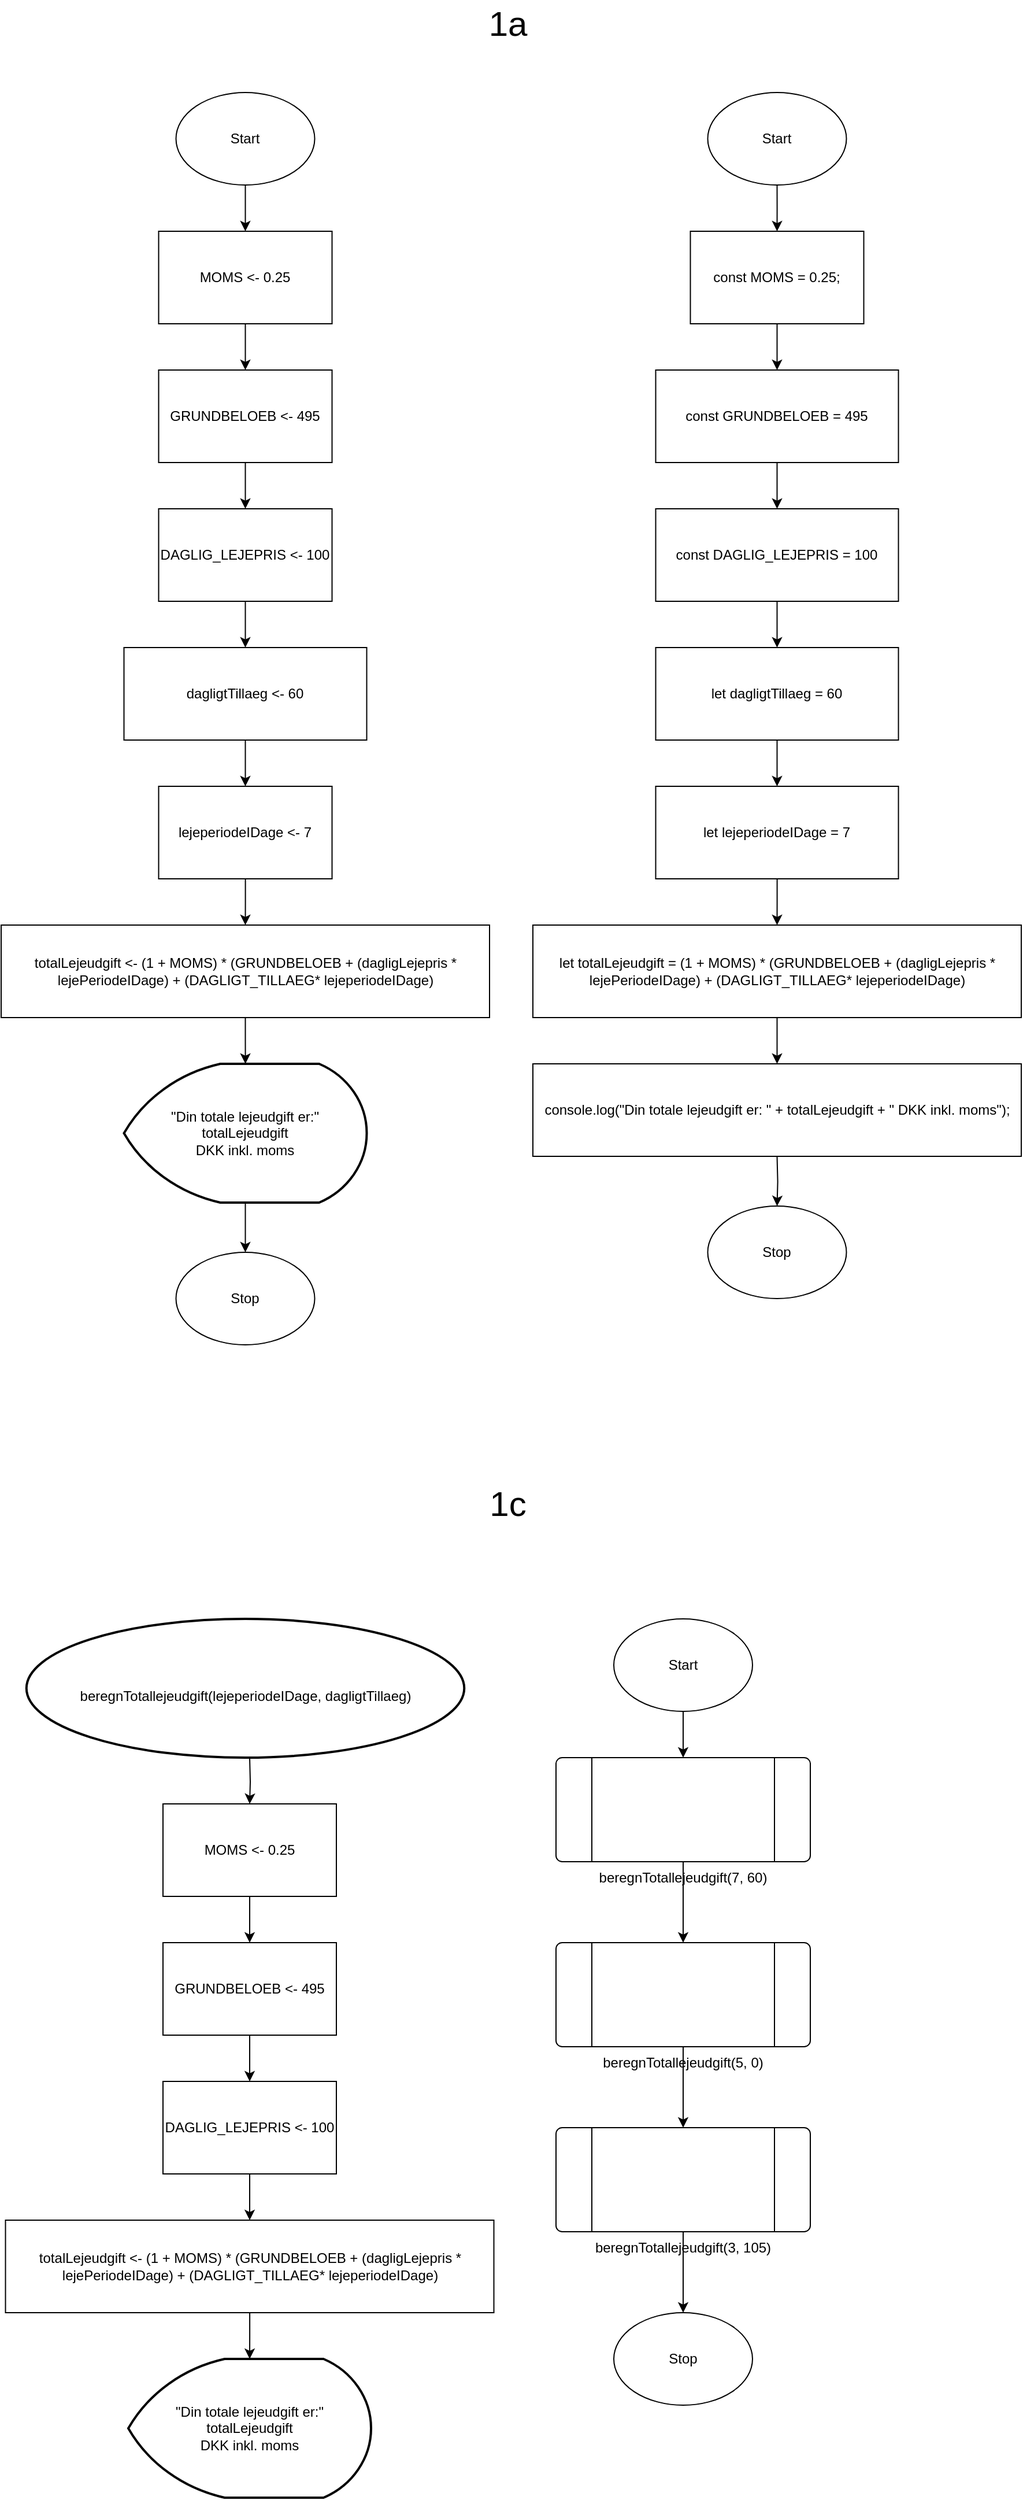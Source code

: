 <mxfile version="14.3.0" type="github">
  <diagram id="wSXU5I3lGnjunX10phB6" name="Page-1">
    <mxGraphModel dx="4203" dy="1604" grid="1" gridSize="10" guides="1" tooltips="1" connect="1" arrows="1" fold="1" page="1" pageScale="1" pageWidth="850" pageHeight="1100" math="0" shadow="0">
      <root>
        <mxCell id="0" />
        <mxCell id="1" parent="0" />
        <mxCell id="H7byK9RQ5cQlbXJq4OIp-8" value="" style="edgeStyle=orthogonalEdgeStyle;rounded=0;orthogonalLoop=1;jettySize=auto;html=1;" parent="1" source="6j2NXDCQ-nHp91OjlaAx-2" target="H7byK9RQ5cQlbXJq4OIp-4" edge="1">
          <mxGeometry relative="1" as="geometry" />
        </mxCell>
        <mxCell id="6j2NXDCQ-nHp91OjlaAx-2" value="Start" style="ellipse;whiteSpace=wrap;html=1;" parent="1" vertex="1">
          <mxGeometry x="211.25" y="120" width="120" height="80" as="geometry" />
        </mxCell>
        <mxCell id="6j2NXDCQ-nHp91OjlaAx-5" value="&lt;div&gt;Stop&lt;/div&gt;" style="ellipse;whiteSpace=wrap;html=1;" parent="1" vertex="1">
          <mxGeometry x="211.25" y="1123" width="120" height="80" as="geometry" />
        </mxCell>
        <mxCell id="H7byK9RQ5cQlbXJq4OIp-10" value="" style="edgeStyle=orthogonalEdgeStyle;rounded=0;orthogonalLoop=1;jettySize=auto;html=1;" parent="1" source="H7byK9RQ5cQlbXJq4OIp-1" target="H7byK9RQ5cQlbXJq4OIp-5" edge="1">
          <mxGeometry relative="1" as="geometry" />
        </mxCell>
        <mxCell id="H7byK9RQ5cQlbXJq4OIp-1" value="GRUNDBELOEB &amp;lt;- 495" style="rounded=0;whiteSpace=wrap;html=1;" parent="1" vertex="1">
          <mxGeometry x="196.25" y="360" width="150" height="80" as="geometry" />
        </mxCell>
        <mxCell id="H7byK9RQ5cQlbXJq4OIp-12" value="" style="edgeStyle=orthogonalEdgeStyle;rounded=0;orthogonalLoop=1;jettySize=auto;html=1;" parent="1" source="H7byK9RQ5cQlbXJq4OIp-2" target="H7byK9RQ5cQlbXJq4OIp-6" edge="1">
          <mxGeometry relative="1" as="geometry" />
        </mxCell>
        <mxCell id="H7byK9RQ5cQlbXJq4OIp-2" value="dagligtTillaeg &amp;lt;- 60" style="rounded=0;whiteSpace=wrap;html=1;" parent="1" vertex="1">
          <mxGeometry x="166.25" y="600" width="210" height="80" as="geometry" />
        </mxCell>
        <mxCell id="H7byK9RQ5cQlbXJq4OIp-14" value="" style="edgeStyle=orthogonalEdgeStyle;rounded=0;orthogonalLoop=1;jettySize=auto;html=1;" parent="1" source="H7byK9RQ5cQlbXJq4OIp-3" target="H7byK9RQ5cQlbXJq4OIp-7" edge="1">
          <mxGeometry relative="1" as="geometry" />
        </mxCell>
        <mxCell id="H7byK9RQ5cQlbXJq4OIp-3" value="totalLejeudgift &amp;lt;- (1 + MOMS) * (GRUNDBELOEB + (dagligLejepris * lejePeriodeIDage) + (DAGLIGT_TILLAEG* lejeperiodeIDage)" style="rounded=0;whiteSpace=wrap;html=1;" parent="1" vertex="1">
          <mxGeometry x="60" y="840" width="422.5" height="80" as="geometry" />
        </mxCell>
        <mxCell id="H7byK9RQ5cQlbXJq4OIp-9" value="" style="edgeStyle=orthogonalEdgeStyle;rounded=0;orthogonalLoop=1;jettySize=auto;html=1;" parent="1" source="H7byK9RQ5cQlbXJq4OIp-4" target="H7byK9RQ5cQlbXJq4OIp-1" edge="1">
          <mxGeometry relative="1" as="geometry" />
        </mxCell>
        <mxCell id="H7byK9RQ5cQlbXJq4OIp-4" value="MOMS &amp;lt;- 0.25" style="rounded=0;whiteSpace=wrap;html=1;" parent="1" vertex="1">
          <mxGeometry x="196.25" y="240" width="150" height="80" as="geometry" />
        </mxCell>
        <mxCell id="H7byK9RQ5cQlbXJq4OIp-11" value="" style="edgeStyle=orthogonalEdgeStyle;rounded=0;orthogonalLoop=1;jettySize=auto;html=1;" parent="1" source="H7byK9RQ5cQlbXJq4OIp-5" target="H7byK9RQ5cQlbXJq4OIp-2" edge="1">
          <mxGeometry relative="1" as="geometry" />
        </mxCell>
        <mxCell id="H7byK9RQ5cQlbXJq4OIp-5" value="DAGLIG_LEJEPRIS &amp;lt;- 100" style="rounded=0;whiteSpace=wrap;html=1;" parent="1" vertex="1">
          <mxGeometry x="196.25" y="480" width="150" height="80" as="geometry" />
        </mxCell>
        <mxCell id="H7byK9RQ5cQlbXJq4OIp-13" value="" style="edgeStyle=orthogonalEdgeStyle;rounded=0;orthogonalLoop=1;jettySize=auto;html=1;" parent="1" source="H7byK9RQ5cQlbXJq4OIp-6" target="H7byK9RQ5cQlbXJq4OIp-3" edge="1">
          <mxGeometry relative="1" as="geometry" />
        </mxCell>
        <mxCell id="H7byK9RQ5cQlbXJq4OIp-6" value="lejeperiodeIDage &amp;lt;- 7" style="rounded=0;whiteSpace=wrap;html=1;" parent="1" vertex="1">
          <mxGeometry x="196.25" y="720" width="150" height="80" as="geometry" />
        </mxCell>
        <mxCell id="H7byK9RQ5cQlbXJq4OIp-15" value="" style="edgeStyle=orthogonalEdgeStyle;rounded=0;orthogonalLoop=1;jettySize=auto;html=1;" parent="1" source="H7byK9RQ5cQlbXJq4OIp-7" target="6j2NXDCQ-nHp91OjlaAx-5" edge="1">
          <mxGeometry relative="1" as="geometry" />
        </mxCell>
        <mxCell id="H7byK9RQ5cQlbXJq4OIp-7" value="&lt;div&gt;&quot;Din totale lejeudgift er:&quot;&lt;/div&gt;&lt;div&gt;totalLejeudgift&lt;/div&gt;&lt;div&gt;DKK inkl. moms&lt;br&gt;&lt;/div&gt;" style="strokeWidth=2;html=1;shape=mxgraph.flowchart.display;whiteSpace=wrap;" parent="1" vertex="1">
          <mxGeometry x="166.25" y="960" width="210" height="120" as="geometry" />
        </mxCell>
        <mxCell id="H7byK9RQ5cQlbXJq4OIp-16" value="1a" style="text;html=1;align=center;verticalAlign=middle;resizable=0;points=[];autosize=1;fontSize=30;" parent="1" vertex="1">
          <mxGeometry x="472.5" y="40" width="50" height="40" as="geometry" />
        </mxCell>
        <mxCell id="H7byK9RQ5cQlbXJq4OIp-36" value="" style="edgeStyle=orthogonalEdgeStyle;rounded=0;orthogonalLoop=1;jettySize=auto;html=1;" parent="1" source="H7byK9RQ5cQlbXJq4OIp-24" target="H7byK9RQ5cQlbXJq4OIp-25" edge="1">
          <mxGeometry relative="1" as="geometry" />
        </mxCell>
        <mxCell id="H7byK9RQ5cQlbXJq4OIp-24" value="const MOMS = 0.25;" style="rounded=0;whiteSpace=wrap;html=1;" parent="1" vertex="1">
          <mxGeometry x="656.25" y="240" width="150" height="80" as="geometry" />
        </mxCell>
        <mxCell id="H7byK9RQ5cQlbXJq4OIp-35" value="" style="edgeStyle=orthogonalEdgeStyle;rounded=0;orthogonalLoop=1;jettySize=auto;html=1;" parent="1" source="H7byK9RQ5cQlbXJq4OIp-25" target="H7byK9RQ5cQlbXJq4OIp-26" edge="1">
          <mxGeometry relative="1" as="geometry" />
        </mxCell>
        <mxCell id="H7byK9RQ5cQlbXJq4OIp-25" value="const GRUNDBELOEB = 495" style="rounded=0;whiteSpace=wrap;html=1;" parent="1" vertex="1">
          <mxGeometry x="626.25" y="360" width="210" height="80" as="geometry" />
        </mxCell>
        <mxCell id="H7byK9RQ5cQlbXJq4OIp-34" value="" style="edgeStyle=orthogonalEdgeStyle;rounded=0;orthogonalLoop=1;jettySize=auto;html=1;" parent="1" source="H7byK9RQ5cQlbXJq4OIp-26" target="H7byK9RQ5cQlbXJq4OIp-27" edge="1">
          <mxGeometry relative="1" as="geometry" />
        </mxCell>
        <mxCell id="H7byK9RQ5cQlbXJq4OIp-26" value="const DAGLIG_LEJEPRIS = 100" style="rounded=0;whiteSpace=wrap;html=1;" parent="1" vertex="1">
          <mxGeometry x="626.25" y="480" width="210" height="80" as="geometry" />
        </mxCell>
        <mxCell id="H7byK9RQ5cQlbXJq4OIp-33" value="" style="edgeStyle=orthogonalEdgeStyle;rounded=0;orthogonalLoop=1;jettySize=auto;html=1;" parent="1" source="H7byK9RQ5cQlbXJq4OIp-27" target="H7byK9RQ5cQlbXJq4OIp-28" edge="1">
          <mxGeometry relative="1" as="geometry" />
        </mxCell>
        <mxCell id="H7byK9RQ5cQlbXJq4OIp-27" value="let dagligtTillaeg = 60" style="rounded=0;whiteSpace=wrap;html=1;" parent="1" vertex="1">
          <mxGeometry x="626.25" y="600" width="210" height="80" as="geometry" />
        </mxCell>
        <mxCell id="H7byK9RQ5cQlbXJq4OIp-32" value="" style="edgeStyle=orthogonalEdgeStyle;rounded=0;orthogonalLoop=1;jettySize=auto;html=1;" parent="1" source="H7byK9RQ5cQlbXJq4OIp-28" target="H7byK9RQ5cQlbXJq4OIp-29" edge="1">
          <mxGeometry relative="1" as="geometry" />
        </mxCell>
        <mxCell id="H7byK9RQ5cQlbXJq4OIp-28" value="let lejeperiodeIDage = 7" style="rounded=0;whiteSpace=wrap;html=1;" parent="1" vertex="1">
          <mxGeometry x="626.25" y="720" width="210" height="80" as="geometry" />
        </mxCell>
        <mxCell id="H7byK9RQ5cQlbXJq4OIp-31" value="" style="edgeStyle=orthogonalEdgeStyle;rounded=0;orthogonalLoop=1;jettySize=auto;html=1;" parent="1" source="H7byK9RQ5cQlbXJq4OIp-29" target="H7byK9RQ5cQlbXJq4OIp-30" edge="1">
          <mxGeometry relative="1" as="geometry" />
        </mxCell>
        <mxCell id="H7byK9RQ5cQlbXJq4OIp-29" value="let totalLejeudgift = (1 + MOMS) * (GRUNDBELOEB + (dagligLejepris * lejePeriodeIDage) + (DAGLIGT_TILLAEG* lejeperiodeIDage)" style="rounded=0;whiteSpace=wrap;html=1;" parent="1" vertex="1">
          <mxGeometry x="520" y="840" width="422.5" height="80" as="geometry" />
        </mxCell>
        <mxCell id="H7byK9RQ5cQlbXJq4OIp-30" value="console.log(&quot;Din totale lejeudgift er: &quot; + totalLejeudgift + &quot; DKK inkl. moms&quot;);" style="rounded=0;whiteSpace=wrap;html=1;" parent="1" vertex="1">
          <mxGeometry x="520" y="960" width="422.5" height="80" as="geometry" />
        </mxCell>
        <mxCell id="H7byK9RQ5cQlbXJq4OIp-37" value="1c" style="text;html=1;align=center;verticalAlign=middle;resizable=0;points=[];autosize=1;fontSize=30;" parent="1" vertex="1">
          <mxGeometry x="472.5" y="1320" width="50" height="40" as="geometry" />
        </mxCell>
        <mxCell id="H7byK9RQ5cQlbXJq4OIp-38" value="&lt;font style=&quot;font-size: 12px&quot;&gt;beregnTotallejeudgift&lt;/font&gt;&lt;font style=&quot;font-size: 12px&quot;&gt;(lejeperiodeIDage, dagligtTillaeg)&lt;/font&gt;" style="strokeWidth=2;html=1;shape=mxgraph.flowchart.start_2;whiteSpace=wrap;fontSize=30;" parent="1" vertex="1">
          <mxGeometry x="81.88" y="1440" width="378.75" height="120" as="geometry" />
        </mxCell>
        <mxCell id="H7byK9RQ5cQlbXJq4OIp-40" value="" style="edgeStyle=orthogonalEdgeStyle;rounded=0;orthogonalLoop=1;jettySize=auto;html=1;" parent="1" source="H7byK9RQ5cQlbXJq4OIp-41" target="H7byK9RQ5cQlbXJq4OIp-48" edge="1">
          <mxGeometry relative="1" as="geometry" />
        </mxCell>
        <mxCell id="H7byK9RQ5cQlbXJq4OIp-41" value="GRUNDBELOEB &amp;lt;- 495" style="rounded=0;whiteSpace=wrap;html=1;" parent="1" vertex="1">
          <mxGeometry x="200" y="1720" width="150" height="80" as="geometry" />
        </mxCell>
        <mxCell id="H7byK9RQ5cQlbXJq4OIp-42" value="" style="edgeStyle=orthogonalEdgeStyle;rounded=0;orthogonalLoop=1;jettySize=auto;html=1;" parent="1" edge="1">
          <mxGeometry relative="1" as="geometry">
            <mxPoint x="275" y="2040" as="sourcePoint" />
          </mxGeometry>
        </mxCell>
        <mxCell id="H7byK9RQ5cQlbXJq4OIp-44" value="" style="edgeStyle=orthogonalEdgeStyle;rounded=0;orthogonalLoop=1;jettySize=auto;html=1;" parent="1" source="H7byK9RQ5cQlbXJq4OIp-45" target="H7byK9RQ5cQlbXJq4OIp-51" edge="1">
          <mxGeometry relative="1" as="geometry" />
        </mxCell>
        <mxCell id="H7byK9RQ5cQlbXJq4OIp-45" value="totalLejeudgift &amp;lt;- (1 + MOMS) * (GRUNDBELOEB + (dagligLejepris * lejePeriodeIDage) + (DAGLIGT_TILLAEG* lejeperiodeIDage)" style="rounded=0;whiteSpace=wrap;html=1;" parent="1" vertex="1">
          <mxGeometry x="63.75" y="1960" width="422.5" height="80" as="geometry" />
        </mxCell>
        <mxCell id="H7byK9RQ5cQlbXJq4OIp-47" value="" style="edgeStyle=orthogonalEdgeStyle;rounded=0;orthogonalLoop=1;jettySize=auto;html=1;" parent="1" source="H7byK9RQ5cQlbXJq4OIp-48" edge="1">
          <mxGeometry relative="1" as="geometry">
            <mxPoint x="275" y="1960" as="targetPoint" />
          </mxGeometry>
        </mxCell>
        <mxCell id="H7byK9RQ5cQlbXJq4OIp-48" value="DAGLIG_LEJEPRIS &amp;lt;- 100" style="rounded=0;whiteSpace=wrap;html=1;" parent="1" vertex="1">
          <mxGeometry x="200" y="1840" width="150" height="80" as="geometry" />
        </mxCell>
        <mxCell id="H7byK9RQ5cQlbXJq4OIp-51" value="&lt;div&gt;&quot;Din totale lejeudgift er:&quot;&lt;/div&gt;&lt;div&gt;totalLejeudgift&lt;/div&gt;&lt;div&gt;DKK inkl. moms&lt;br&gt;&lt;/div&gt;" style="strokeWidth=2;html=1;shape=mxgraph.flowchart.display;whiteSpace=wrap;" parent="1" vertex="1">
          <mxGeometry x="170" y="2080" width="210" height="120" as="geometry" />
        </mxCell>
        <mxCell id="H7byK9RQ5cQlbXJq4OIp-52" value="" style="edgeStyle=orthogonalEdgeStyle;rounded=0;orthogonalLoop=1;jettySize=auto;html=1;" parent="1" target="H7byK9RQ5cQlbXJq4OIp-53" edge="1">
          <mxGeometry relative="1" as="geometry">
            <mxPoint x="275" y="1560" as="sourcePoint" />
          </mxGeometry>
        </mxCell>
        <mxCell id="H7byK9RQ5cQlbXJq4OIp-54" value="" style="edgeStyle=orthogonalEdgeStyle;rounded=0;orthogonalLoop=1;jettySize=auto;html=1;fontSize=30;" parent="1" source="H7byK9RQ5cQlbXJq4OIp-53" target="H7byK9RQ5cQlbXJq4OIp-41" edge="1">
          <mxGeometry relative="1" as="geometry" />
        </mxCell>
        <mxCell id="H7byK9RQ5cQlbXJq4OIp-53" value="MOMS &amp;lt;- 0.25" style="rounded=0;whiteSpace=wrap;html=1;" parent="1" vertex="1">
          <mxGeometry x="200" y="1600" width="150" height="80" as="geometry" />
        </mxCell>
        <mxCell id="H7byK9RQ5cQlbXJq4OIp-67" value="" style="edgeStyle=orthogonalEdgeStyle;rounded=0;orthogonalLoop=1;jettySize=auto;html=1;fontSize=30;" parent="1" source="H7byK9RQ5cQlbXJq4OIp-55" target="H7byK9RQ5cQlbXJq4OIp-66" edge="1">
          <mxGeometry relative="1" as="geometry" />
        </mxCell>
        <mxCell id="H7byK9RQ5cQlbXJq4OIp-55" value="&lt;font style=&quot;font-size: 12px&quot;&gt;beregnTotallejeudgift(&lt;/font&gt;7, 60)" style="verticalLabelPosition=bottom;verticalAlign=top;html=1;shape=process;whiteSpace=wrap;rounded=1;size=0.14;arcSize=6;" parent="1" vertex="1">
          <mxGeometry x="540" y="1560" width="220" height="90" as="geometry" />
        </mxCell>
        <mxCell id="H7byK9RQ5cQlbXJq4OIp-56" value="" style="edgeStyle=orthogonalEdgeStyle;rounded=0;orthogonalLoop=1;jettySize=auto;html=1;" parent="1" source="H7byK9RQ5cQlbXJq4OIp-57" edge="1">
          <mxGeometry relative="1" as="geometry">
            <mxPoint x="731.25" y="240" as="targetPoint" />
          </mxGeometry>
        </mxCell>
        <mxCell id="H7byK9RQ5cQlbXJq4OIp-57" value="Start" style="ellipse;whiteSpace=wrap;html=1;" parent="1" vertex="1">
          <mxGeometry x="671.25" y="120" width="120" height="80" as="geometry" />
        </mxCell>
        <mxCell id="H7byK9RQ5cQlbXJq4OIp-58" value="&lt;div&gt;Stop&lt;/div&gt;" style="ellipse;whiteSpace=wrap;html=1;" parent="1" vertex="1">
          <mxGeometry x="671.25" y="1083" width="120" height="80" as="geometry" />
        </mxCell>
        <mxCell id="H7byK9RQ5cQlbXJq4OIp-59" value="" style="edgeStyle=orthogonalEdgeStyle;rounded=0;orthogonalLoop=1;jettySize=auto;html=1;" parent="1" target="H7byK9RQ5cQlbXJq4OIp-58" edge="1">
          <mxGeometry relative="1" as="geometry">
            <mxPoint x="731.25" y="1040" as="sourcePoint" />
          </mxGeometry>
        </mxCell>
        <mxCell id="H7byK9RQ5cQlbXJq4OIp-60" value="" style="edgeStyle=orthogonalEdgeStyle;rounded=0;orthogonalLoop=1;jettySize=auto;html=1;" parent="1" source="H7byK9RQ5cQlbXJq4OIp-61" edge="1">
          <mxGeometry relative="1" as="geometry">
            <mxPoint x="650" y="1560" as="targetPoint" />
          </mxGeometry>
        </mxCell>
        <mxCell id="H7byK9RQ5cQlbXJq4OIp-61" value="Start" style="ellipse;whiteSpace=wrap;html=1;" parent="1" vertex="1">
          <mxGeometry x="590" y="1440" width="120" height="80" as="geometry" />
        </mxCell>
        <mxCell id="H7byK9RQ5cQlbXJq4OIp-69" value="" style="edgeStyle=orthogonalEdgeStyle;rounded=0;orthogonalLoop=1;jettySize=auto;html=1;fontSize=30;" parent="1" source="H7byK9RQ5cQlbXJq4OIp-66" target="H7byK9RQ5cQlbXJq4OIp-68" edge="1">
          <mxGeometry relative="1" as="geometry" />
        </mxCell>
        <mxCell id="H7byK9RQ5cQlbXJq4OIp-66" value="&lt;font style=&quot;font-size: 12px&quot;&gt;beregnTotallejeudgift(&lt;/font&gt;5, 0)" style="verticalLabelPosition=bottom;verticalAlign=top;html=1;shape=process;whiteSpace=wrap;rounded=1;size=0.14;arcSize=6;" parent="1" vertex="1">
          <mxGeometry x="540" y="1720" width="220" height="90" as="geometry" />
        </mxCell>
        <mxCell id="H7byK9RQ5cQlbXJq4OIp-73" value="" style="edgeStyle=orthogonalEdgeStyle;rounded=0;orthogonalLoop=1;jettySize=auto;html=1;fontSize=30;" parent="1" source="H7byK9RQ5cQlbXJq4OIp-68" target="H7byK9RQ5cQlbXJq4OIp-71" edge="1">
          <mxGeometry relative="1" as="geometry" />
        </mxCell>
        <mxCell id="H7byK9RQ5cQlbXJq4OIp-68" value="&lt;font style=&quot;font-size: 12px&quot;&gt;beregnTotallejeudgift(&lt;/font&gt;3, 105)" style="verticalLabelPosition=bottom;verticalAlign=top;html=1;shape=process;whiteSpace=wrap;rounded=1;size=0.14;arcSize=6;" parent="1" vertex="1">
          <mxGeometry x="540" y="1880" width="220" height="90" as="geometry" />
        </mxCell>
        <mxCell id="H7byK9RQ5cQlbXJq4OIp-71" value="&lt;div&gt;Stop&lt;/div&gt;" style="ellipse;whiteSpace=wrap;html=1;" parent="1" vertex="1">
          <mxGeometry x="590" y="2040" width="120" height="80" as="geometry" />
        </mxCell>
      </root>
    </mxGraphModel>
  </diagram>
</mxfile>
